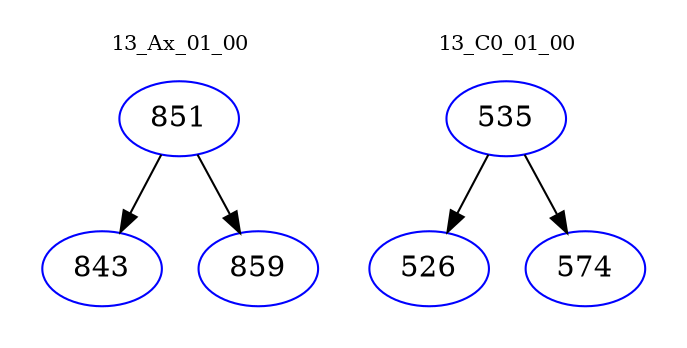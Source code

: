digraph{
subgraph cluster_0 {
color = white
label = "13_Ax_01_00";
fontsize=10;
T0_851 [label="851", color="blue"]
T0_851 -> T0_843 [color="black"]
T0_843 [label="843", color="blue"]
T0_851 -> T0_859 [color="black"]
T0_859 [label="859", color="blue"]
}
subgraph cluster_1 {
color = white
label = "13_C0_01_00";
fontsize=10;
T1_535 [label="535", color="blue"]
T1_535 -> T1_526 [color="black"]
T1_526 [label="526", color="blue"]
T1_535 -> T1_574 [color="black"]
T1_574 [label="574", color="blue"]
}
}
